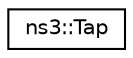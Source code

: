 digraph "Graphical Class Hierarchy"
{
 // LATEX_PDF_SIZE
  edge [fontname="Helvetica",fontsize="10",labelfontname="Helvetica",labelfontsize="10"];
  node [fontname="Helvetica",fontsize="10",shape=record];
  rankdir="LR";
  Node0 [label="ns3::Tap",height=0.2,width=0.4,color="black", fillcolor="white", style="filled",URL="$classns3_1_1_tap.html",tooltip="Holds PDP Tap information (amplitude and delay)"];
}
